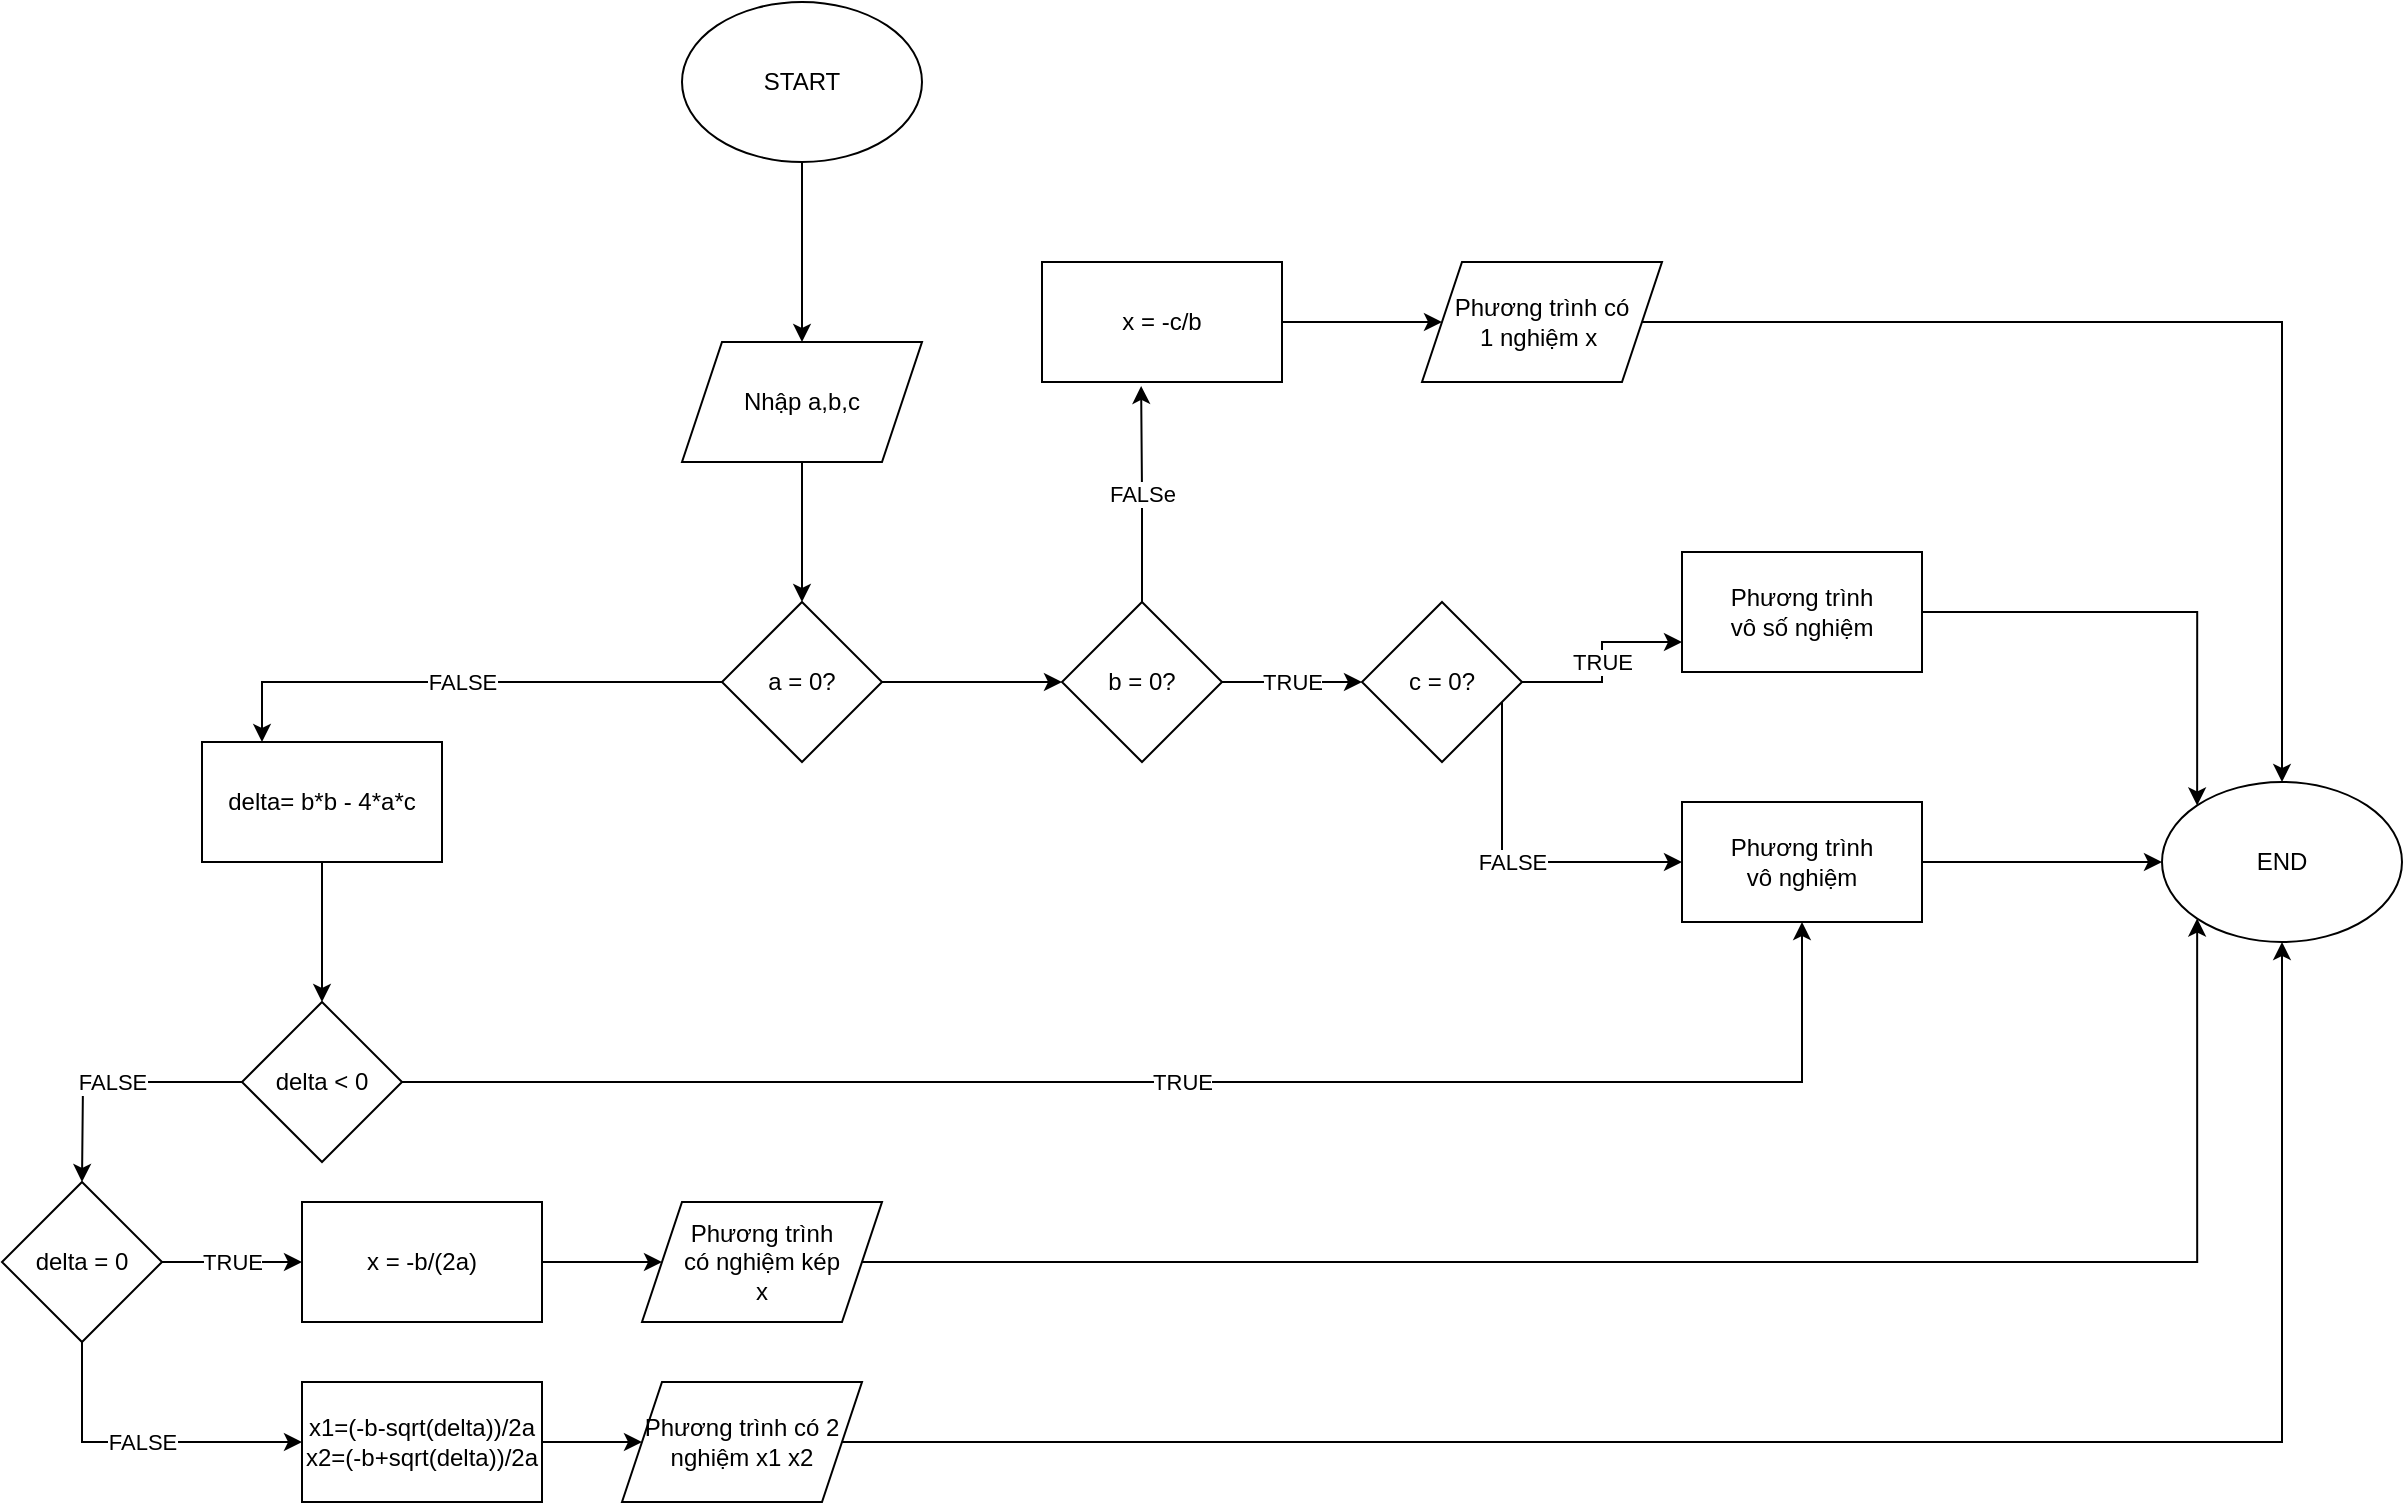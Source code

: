<mxfile version="25.0.3">
  <diagram id="C5RBs43oDa-KdzZeNtuy" name="Page-1">
    <mxGraphModel dx="1042" dy="565" grid="1" gridSize="10" guides="1" tooltips="1" connect="1" arrows="1" fold="1" page="1" pageScale="1" pageWidth="827" pageHeight="1169" math="0" shadow="0">
      <root>
        <mxCell id="WIyWlLk6GJQsqaUBKTNV-0" />
        <mxCell id="WIyWlLk6GJQsqaUBKTNV-1" parent="WIyWlLk6GJQsqaUBKTNV-0" />
        <mxCell id="oBrixUNFd5QE28Qq7A48-2" value="" style="edgeStyle=orthogonalEdgeStyle;rounded=0;orthogonalLoop=1;jettySize=auto;html=1;" edge="1" parent="WIyWlLk6GJQsqaUBKTNV-1" source="oBrixUNFd5QE28Qq7A48-0" target="oBrixUNFd5QE28Qq7A48-1">
          <mxGeometry relative="1" as="geometry" />
        </mxCell>
        <mxCell id="oBrixUNFd5QE28Qq7A48-0" value="START" style="ellipse;whiteSpace=wrap;html=1;" vertex="1" parent="WIyWlLk6GJQsqaUBKTNV-1">
          <mxGeometry x="350" y="250" width="120" height="80" as="geometry" />
        </mxCell>
        <mxCell id="oBrixUNFd5QE28Qq7A48-4" value="" style="edgeStyle=orthogonalEdgeStyle;rounded=0;orthogonalLoop=1;jettySize=auto;html=1;" edge="1" parent="WIyWlLk6GJQsqaUBKTNV-1" source="oBrixUNFd5QE28Qq7A48-1" target="oBrixUNFd5QE28Qq7A48-3">
          <mxGeometry relative="1" as="geometry" />
        </mxCell>
        <mxCell id="oBrixUNFd5QE28Qq7A48-1" value="Nhập a,b,c" style="shape=parallelogram;perimeter=parallelogramPerimeter;whiteSpace=wrap;html=1;fixedSize=1;" vertex="1" parent="WIyWlLk6GJQsqaUBKTNV-1">
          <mxGeometry x="350" y="420" width="120" height="60" as="geometry" />
        </mxCell>
        <mxCell id="oBrixUNFd5QE28Qq7A48-23" value="FALSE" style="edgeStyle=orthogonalEdgeStyle;rounded=0;orthogonalLoop=1;jettySize=auto;html=1;" edge="1" parent="WIyWlLk6GJQsqaUBKTNV-1" source="oBrixUNFd5QE28Qq7A48-3" target="oBrixUNFd5QE28Qq7A48-22">
          <mxGeometry relative="1" as="geometry">
            <Array as="points">
              <mxPoint x="140" y="590" />
            </Array>
          </mxGeometry>
        </mxCell>
        <mxCell id="oBrixUNFd5QE28Qq7A48-35" style="edgeStyle=orthogonalEdgeStyle;rounded=0;orthogonalLoop=1;jettySize=auto;html=1;entryX=0;entryY=0.5;entryDx=0;entryDy=0;" edge="1" parent="WIyWlLk6GJQsqaUBKTNV-1" source="oBrixUNFd5QE28Qq7A48-3" target="oBrixUNFd5QE28Qq7A48-6">
          <mxGeometry relative="1" as="geometry" />
        </mxCell>
        <mxCell id="oBrixUNFd5QE28Qq7A48-3" value="a = 0?" style="rhombus;whiteSpace=wrap;html=1;" vertex="1" parent="WIyWlLk6GJQsqaUBKTNV-1">
          <mxGeometry x="370" y="550" width="80" height="80" as="geometry" />
        </mxCell>
        <mxCell id="oBrixUNFd5QE28Qq7A48-9" value="TRUE" style="edgeStyle=orthogonalEdgeStyle;rounded=0;orthogonalLoop=1;jettySize=auto;html=1;" edge="1" parent="WIyWlLk6GJQsqaUBKTNV-1" source="oBrixUNFd5QE28Qq7A48-6" target="oBrixUNFd5QE28Qq7A48-8">
          <mxGeometry relative="1" as="geometry" />
        </mxCell>
        <mxCell id="oBrixUNFd5QE28Qq7A48-6" value="b = 0?" style="rhombus;whiteSpace=wrap;html=1;" vertex="1" parent="WIyWlLk6GJQsqaUBKTNV-1">
          <mxGeometry x="540" y="550" width="80" height="80" as="geometry" />
        </mxCell>
        <mxCell id="oBrixUNFd5QE28Qq7A48-11" value="TRUE" style="edgeStyle=orthogonalEdgeStyle;rounded=0;orthogonalLoop=1;jettySize=auto;html=1;entryX=0;entryY=0.75;entryDx=0;entryDy=0;" edge="1" parent="WIyWlLk6GJQsqaUBKTNV-1" source="oBrixUNFd5QE28Qq7A48-8" target="oBrixUNFd5QE28Qq7A48-10">
          <mxGeometry relative="1" as="geometry">
            <mxPoint x="800" y="570" as="targetPoint" />
            <Array as="points" />
          </mxGeometry>
        </mxCell>
        <mxCell id="oBrixUNFd5QE28Qq7A48-13" value="FALSE" style="edgeStyle=orthogonalEdgeStyle;rounded=0;orthogonalLoop=1;jettySize=auto;html=1;entryX=0;entryY=0.5;entryDx=0;entryDy=0;" edge="1" parent="WIyWlLk6GJQsqaUBKTNV-1" source="oBrixUNFd5QE28Qq7A48-8" target="oBrixUNFd5QE28Qq7A48-12">
          <mxGeometry relative="1" as="geometry">
            <mxPoint x="800" y="740" as="targetPoint" />
            <Array as="points">
              <mxPoint x="760" y="680" />
            </Array>
          </mxGeometry>
        </mxCell>
        <mxCell id="oBrixUNFd5QE28Qq7A48-8" value="c = 0?" style="rhombus;whiteSpace=wrap;html=1;" vertex="1" parent="WIyWlLk6GJQsqaUBKTNV-1">
          <mxGeometry x="690" y="550" width="80" height="80" as="geometry" />
        </mxCell>
        <mxCell id="oBrixUNFd5QE28Qq7A48-48" style="edgeStyle=orthogonalEdgeStyle;rounded=0;orthogonalLoop=1;jettySize=auto;html=1;entryX=0;entryY=0;entryDx=0;entryDy=0;" edge="1" parent="WIyWlLk6GJQsqaUBKTNV-1" source="oBrixUNFd5QE28Qq7A48-10" target="oBrixUNFd5QE28Qq7A48-46">
          <mxGeometry relative="1" as="geometry" />
        </mxCell>
        <mxCell id="oBrixUNFd5QE28Qq7A48-10" value="Phương trình&lt;br&gt;vô số nghiệm" style="whiteSpace=wrap;html=1;" vertex="1" parent="WIyWlLk6GJQsqaUBKTNV-1">
          <mxGeometry x="850" y="525" width="120" height="60" as="geometry" />
        </mxCell>
        <mxCell id="oBrixUNFd5QE28Qq7A48-49" style="edgeStyle=orthogonalEdgeStyle;rounded=0;orthogonalLoop=1;jettySize=auto;html=1;entryX=0;entryY=0.5;entryDx=0;entryDy=0;" edge="1" parent="WIyWlLk6GJQsqaUBKTNV-1" source="oBrixUNFd5QE28Qq7A48-12" target="oBrixUNFd5QE28Qq7A48-46">
          <mxGeometry relative="1" as="geometry" />
        </mxCell>
        <mxCell id="oBrixUNFd5QE28Qq7A48-12" value="Phương trình&lt;br&gt;vô nghiệm" style="whiteSpace=wrap;html=1;" vertex="1" parent="WIyWlLk6GJQsqaUBKTNV-1">
          <mxGeometry x="850" y="650" width="120" height="60" as="geometry" />
        </mxCell>
        <mxCell id="oBrixUNFd5QE28Qq7A48-37" style="edgeStyle=orthogonalEdgeStyle;rounded=0;orthogonalLoop=1;jettySize=auto;html=1;" edge="1" parent="WIyWlLk6GJQsqaUBKTNV-1" source="oBrixUNFd5QE28Qq7A48-17" target="oBrixUNFd5QE28Qq7A48-20">
          <mxGeometry relative="1" as="geometry" />
        </mxCell>
        <mxCell id="oBrixUNFd5QE28Qq7A48-17" value="x = -c/b" style="rounded=0;whiteSpace=wrap;html=1;" vertex="1" parent="WIyWlLk6GJQsqaUBKTNV-1">
          <mxGeometry x="530" y="380" width="120" height="60" as="geometry" />
        </mxCell>
        <mxCell id="oBrixUNFd5QE28Qq7A48-47" style="edgeStyle=orthogonalEdgeStyle;rounded=0;orthogonalLoop=1;jettySize=auto;html=1;entryX=0.5;entryY=0;entryDx=0;entryDy=0;" edge="1" parent="WIyWlLk6GJQsqaUBKTNV-1" source="oBrixUNFd5QE28Qq7A48-20" target="oBrixUNFd5QE28Qq7A48-46">
          <mxGeometry relative="1" as="geometry" />
        </mxCell>
        <mxCell id="oBrixUNFd5QE28Qq7A48-20" value="Phương trình có&lt;br&gt;1 nghiệm x&amp;nbsp;" style="shape=parallelogram;perimeter=parallelogramPerimeter;whiteSpace=wrap;html=1;fixedSize=1;rounded=0;" vertex="1" parent="WIyWlLk6GJQsqaUBKTNV-1">
          <mxGeometry x="720" y="380" width="120" height="60" as="geometry" />
        </mxCell>
        <mxCell id="oBrixUNFd5QE28Qq7A48-27" value="" style="edgeStyle=orthogonalEdgeStyle;rounded=0;orthogonalLoop=1;jettySize=auto;html=1;" edge="1" parent="WIyWlLk6GJQsqaUBKTNV-1" source="oBrixUNFd5QE28Qq7A48-22" target="oBrixUNFd5QE28Qq7A48-26">
          <mxGeometry relative="1" as="geometry" />
        </mxCell>
        <mxCell id="oBrixUNFd5QE28Qq7A48-22" value="delta= b*b - 4*a*c" style="whiteSpace=wrap;html=1;" vertex="1" parent="WIyWlLk6GJQsqaUBKTNV-1">
          <mxGeometry x="110" y="620" width="120" height="60" as="geometry" />
        </mxCell>
        <mxCell id="oBrixUNFd5QE28Qq7A48-29" value="TRUE" style="edgeStyle=orthogonalEdgeStyle;rounded=0;orthogonalLoop=1;jettySize=auto;html=1;exitX=1;exitY=0.5;exitDx=0;exitDy=0;entryX=0.5;entryY=1;entryDx=0;entryDy=0;" edge="1" parent="WIyWlLk6GJQsqaUBKTNV-1" source="oBrixUNFd5QE28Qq7A48-26" target="oBrixUNFd5QE28Qq7A48-12">
          <mxGeometry relative="1" as="geometry">
            <mxPoint x="360" y="800" as="sourcePoint" />
            <Array as="points">
              <mxPoint x="910" y="790" />
            </Array>
          </mxGeometry>
        </mxCell>
        <mxCell id="oBrixUNFd5QE28Qq7A48-31" value="FALSE" style="edgeStyle=orthogonalEdgeStyle;rounded=0;orthogonalLoop=1;jettySize=auto;html=1;" edge="1" parent="WIyWlLk6GJQsqaUBKTNV-1" source="oBrixUNFd5QE28Qq7A48-26">
          <mxGeometry relative="1" as="geometry">
            <mxPoint x="50" y="840" as="targetPoint" />
          </mxGeometry>
        </mxCell>
        <mxCell id="oBrixUNFd5QE28Qq7A48-26" value="delta &amp;lt; 0" style="rhombus;whiteSpace=wrap;html=1;" vertex="1" parent="WIyWlLk6GJQsqaUBKTNV-1">
          <mxGeometry x="130" y="750" width="80" height="80" as="geometry" />
        </mxCell>
        <mxCell id="oBrixUNFd5QE28Qq7A48-34" value="TRUE" style="edgeStyle=orthogonalEdgeStyle;rounded=0;orthogonalLoop=1;jettySize=auto;html=1;" edge="1" parent="WIyWlLk6GJQsqaUBKTNV-1" source="oBrixUNFd5QE28Qq7A48-32" target="oBrixUNFd5QE28Qq7A48-33">
          <mxGeometry relative="1" as="geometry" />
        </mxCell>
        <mxCell id="oBrixUNFd5QE28Qq7A48-43" value="FALSE" style="edgeStyle=orthogonalEdgeStyle;rounded=0;orthogonalLoop=1;jettySize=auto;html=1;" edge="1" parent="WIyWlLk6GJQsqaUBKTNV-1" source="oBrixUNFd5QE28Qq7A48-32" target="oBrixUNFd5QE28Qq7A48-42">
          <mxGeometry relative="1" as="geometry">
            <Array as="points">
              <mxPoint x="50" y="970" />
            </Array>
          </mxGeometry>
        </mxCell>
        <mxCell id="oBrixUNFd5QE28Qq7A48-32" value="delta = 0" style="rhombus;whiteSpace=wrap;html=1;" vertex="1" parent="WIyWlLk6GJQsqaUBKTNV-1">
          <mxGeometry x="10" y="840" width="80" height="80" as="geometry" />
        </mxCell>
        <mxCell id="oBrixUNFd5QE28Qq7A48-39" style="edgeStyle=orthogonalEdgeStyle;rounded=0;orthogonalLoop=1;jettySize=auto;html=1;entryX=0;entryY=0.5;entryDx=0;entryDy=0;" edge="1" parent="WIyWlLk6GJQsqaUBKTNV-1" source="oBrixUNFd5QE28Qq7A48-33" target="oBrixUNFd5QE28Qq7A48-38">
          <mxGeometry relative="1" as="geometry" />
        </mxCell>
        <mxCell id="oBrixUNFd5QE28Qq7A48-33" value="x = -b/(2a)" style="whiteSpace=wrap;html=1;" vertex="1" parent="WIyWlLk6GJQsqaUBKTNV-1">
          <mxGeometry x="160" y="850" width="120" height="60" as="geometry" />
        </mxCell>
        <mxCell id="oBrixUNFd5QE28Qq7A48-36" value="FALSe" style="edgeStyle=orthogonalEdgeStyle;rounded=0;orthogonalLoop=1;jettySize=auto;html=1;entryX=0.413;entryY=1.033;entryDx=0;entryDy=0;entryPerimeter=0;" edge="1" parent="WIyWlLk6GJQsqaUBKTNV-1" source="oBrixUNFd5QE28Qq7A48-6" target="oBrixUNFd5QE28Qq7A48-17">
          <mxGeometry relative="1" as="geometry" />
        </mxCell>
        <mxCell id="oBrixUNFd5QE28Qq7A48-50" style="edgeStyle=orthogonalEdgeStyle;rounded=0;orthogonalLoop=1;jettySize=auto;html=1;entryX=0;entryY=1;entryDx=0;entryDy=0;" edge="1" parent="WIyWlLk6GJQsqaUBKTNV-1" source="oBrixUNFd5QE28Qq7A48-38" target="oBrixUNFd5QE28Qq7A48-46">
          <mxGeometry relative="1" as="geometry" />
        </mxCell>
        <mxCell id="oBrixUNFd5QE28Qq7A48-38" value="Phương trình&lt;br&gt;có nghiệm kép&lt;br&gt;x" style="shape=parallelogram;perimeter=parallelogramPerimeter;whiteSpace=wrap;html=1;fixedSize=1;" vertex="1" parent="WIyWlLk6GJQsqaUBKTNV-1">
          <mxGeometry x="330" y="850" width="120" height="60" as="geometry" />
        </mxCell>
        <mxCell id="oBrixUNFd5QE28Qq7A48-45" style="edgeStyle=orthogonalEdgeStyle;rounded=0;orthogonalLoop=1;jettySize=auto;html=1;entryX=0;entryY=0.5;entryDx=0;entryDy=0;" edge="1" parent="WIyWlLk6GJQsqaUBKTNV-1" source="oBrixUNFd5QE28Qq7A48-42" target="oBrixUNFd5QE28Qq7A48-44">
          <mxGeometry relative="1" as="geometry" />
        </mxCell>
        <mxCell id="oBrixUNFd5QE28Qq7A48-42" value="x1=(-b-sqrt(delta))/2a&lt;br&gt;x2=(-b+sqrt(delta))/2a" style="whiteSpace=wrap;html=1;" vertex="1" parent="WIyWlLk6GJQsqaUBKTNV-1">
          <mxGeometry x="160" y="940" width="120" height="60" as="geometry" />
        </mxCell>
        <mxCell id="oBrixUNFd5QE28Qq7A48-51" style="edgeStyle=orthogonalEdgeStyle;rounded=0;orthogonalLoop=1;jettySize=auto;html=1;entryX=0.5;entryY=1;entryDx=0;entryDy=0;" edge="1" parent="WIyWlLk6GJQsqaUBKTNV-1" source="oBrixUNFd5QE28Qq7A48-44" target="oBrixUNFd5QE28Qq7A48-46">
          <mxGeometry relative="1" as="geometry" />
        </mxCell>
        <mxCell id="oBrixUNFd5QE28Qq7A48-44" value="Phương trình có 2&lt;br&gt;nghiệm x1 x2" style="shape=parallelogram;perimeter=parallelogramPerimeter;whiteSpace=wrap;html=1;fixedSize=1;" vertex="1" parent="WIyWlLk6GJQsqaUBKTNV-1">
          <mxGeometry x="320" y="940" width="120" height="60" as="geometry" />
        </mxCell>
        <mxCell id="oBrixUNFd5QE28Qq7A48-46" value="END" style="ellipse;whiteSpace=wrap;html=1;" vertex="1" parent="WIyWlLk6GJQsqaUBKTNV-1">
          <mxGeometry x="1090" y="640" width="120" height="80" as="geometry" />
        </mxCell>
      </root>
    </mxGraphModel>
  </diagram>
</mxfile>
